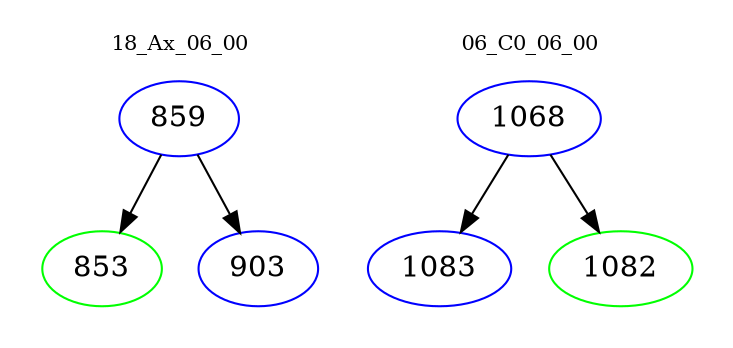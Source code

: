 digraph{
subgraph cluster_0 {
color = white
label = "18_Ax_06_00";
fontsize=10;
T0_859 [label="859", color="blue"]
T0_859 -> T0_853 [color="black"]
T0_853 [label="853", color="green"]
T0_859 -> T0_903 [color="black"]
T0_903 [label="903", color="blue"]
}
subgraph cluster_1 {
color = white
label = "06_C0_06_00";
fontsize=10;
T1_1068 [label="1068", color="blue"]
T1_1068 -> T1_1083 [color="black"]
T1_1083 [label="1083", color="blue"]
T1_1068 -> T1_1082 [color="black"]
T1_1082 [label="1082", color="green"]
}
}
